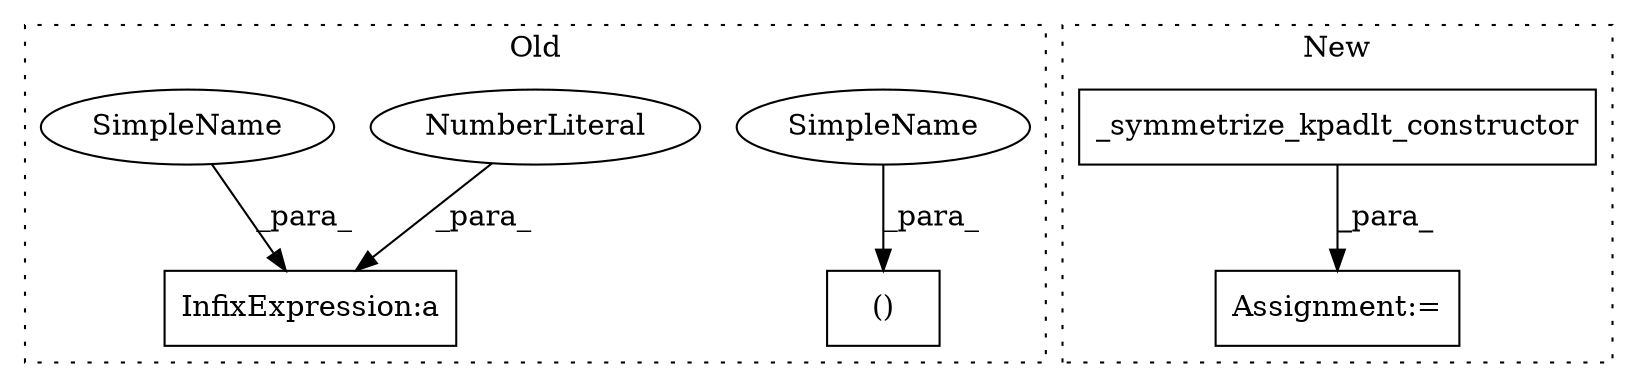 digraph G {
subgraph cluster0 {
1 [label="()" a="106" s="11651" l="23" shape="box"];
4 [label="InfixExpression:a" a="27" s="11744" l="3" shape="box"];
5 [label="NumberLiteral" a="34" s="11747" l="3" shape="ellipse"];
6 [label="SimpleName" a="42" s="11651" l="5" shape="ellipse"];
7 [label="SimpleName" a="42" s="11739" l="5" shape="ellipse"];
label = "Old";
style="dotted";
}
subgraph cluster1 {
2 [label="_symmetrize_kpadlt_constructor" a="32" s="11191,11228" l="31,1" shape="box"];
3 [label="Assignment:=" a="7" s="11189" l="2" shape="box"];
label = "New";
style="dotted";
}
2 -> 3 [label="_para_"];
5 -> 4 [label="_para_"];
6 -> 1 [label="_para_"];
7 -> 4 [label="_para_"];
}